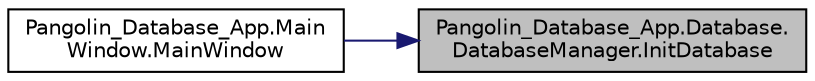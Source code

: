 digraph "Pangolin_Database_App.Database.DatabaseManager.InitDatabase"
{
 // LATEX_PDF_SIZE
  edge [fontname="Helvetica",fontsize="10",labelfontname="Helvetica",labelfontsize="10"];
  node [fontname="Helvetica",fontsize="10",shape=record];
  rankdir="RL";
  Node1 [label="Pangolin_Database_App.Database.\lDatabaseManager.InitDatabase",height=0.2,width=0.4,color="black", fillcolor="grey75", style="filled", fontcolor="black",tooltip="Initalizes the database"];
  Node1 -> Node2 [dir="back",color="midnightblue",fontsize="10",style="solid"];
  Node2 [label="Pangolin_Database_App.Main\lWindow.MainWindow",height=0.2,width=0.4,color="black", fillcolor="white", style="filled",URL="$class_pangolin___database___app_1_1_main_window.html#a20e4da65995065b19a80d829c78b9489",tooltip=" "];
}
